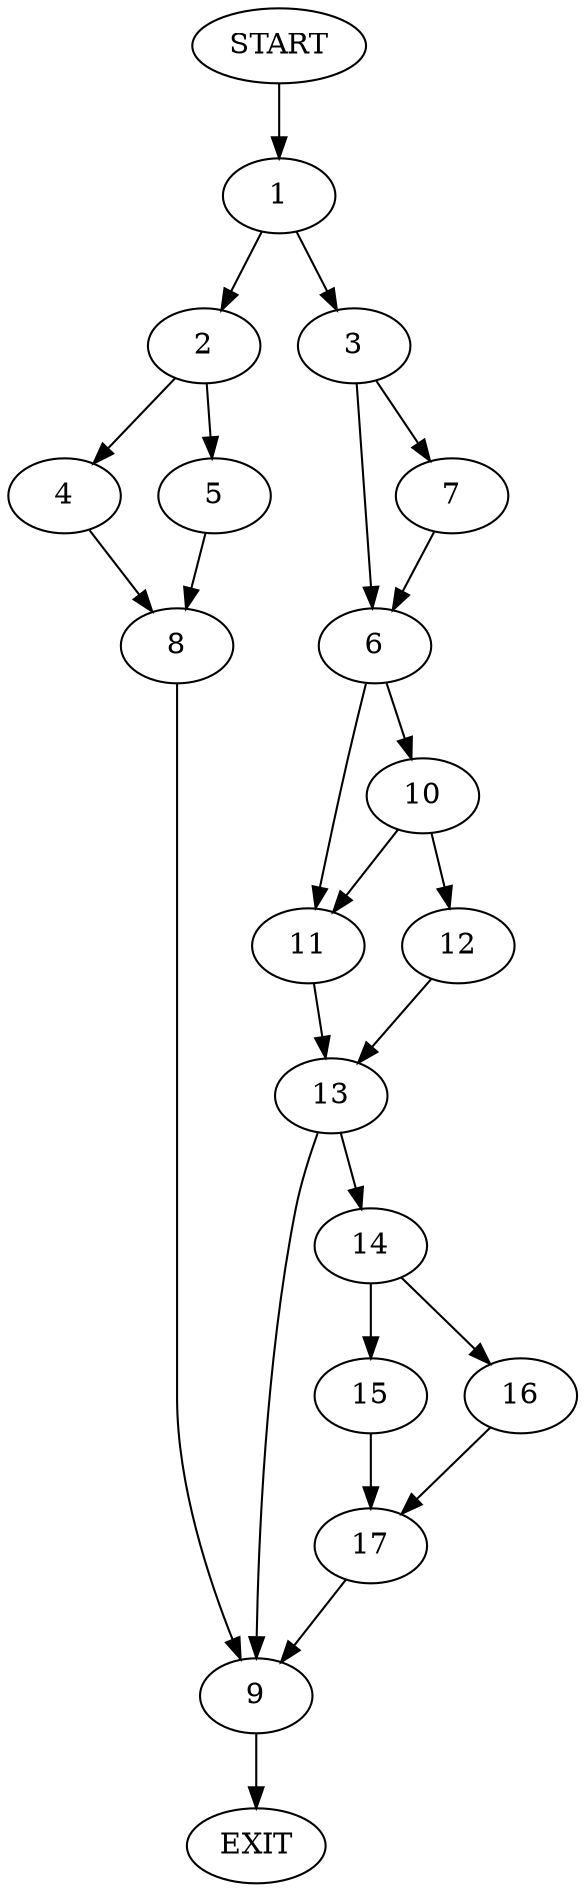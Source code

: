 digraph {
0 [label="START"]
18 [label="EXIT"]
0 -> 1
1 -> 2
1 -> 3
2 -> 4
2 -> 5
3 -> 6
3 -> 7
5 -> 8
4 -> 8
8 -> 9
9 -> 18
7 -> 6
6 -> 10
6 -> 11
10 -> 11
10 -> 12
11 -> 13
12 -> 13
13 -> 9
13 -> 14
14 -> 15
14 -> 16
16 -> 17
15 -> 17
17 -> 9
}
